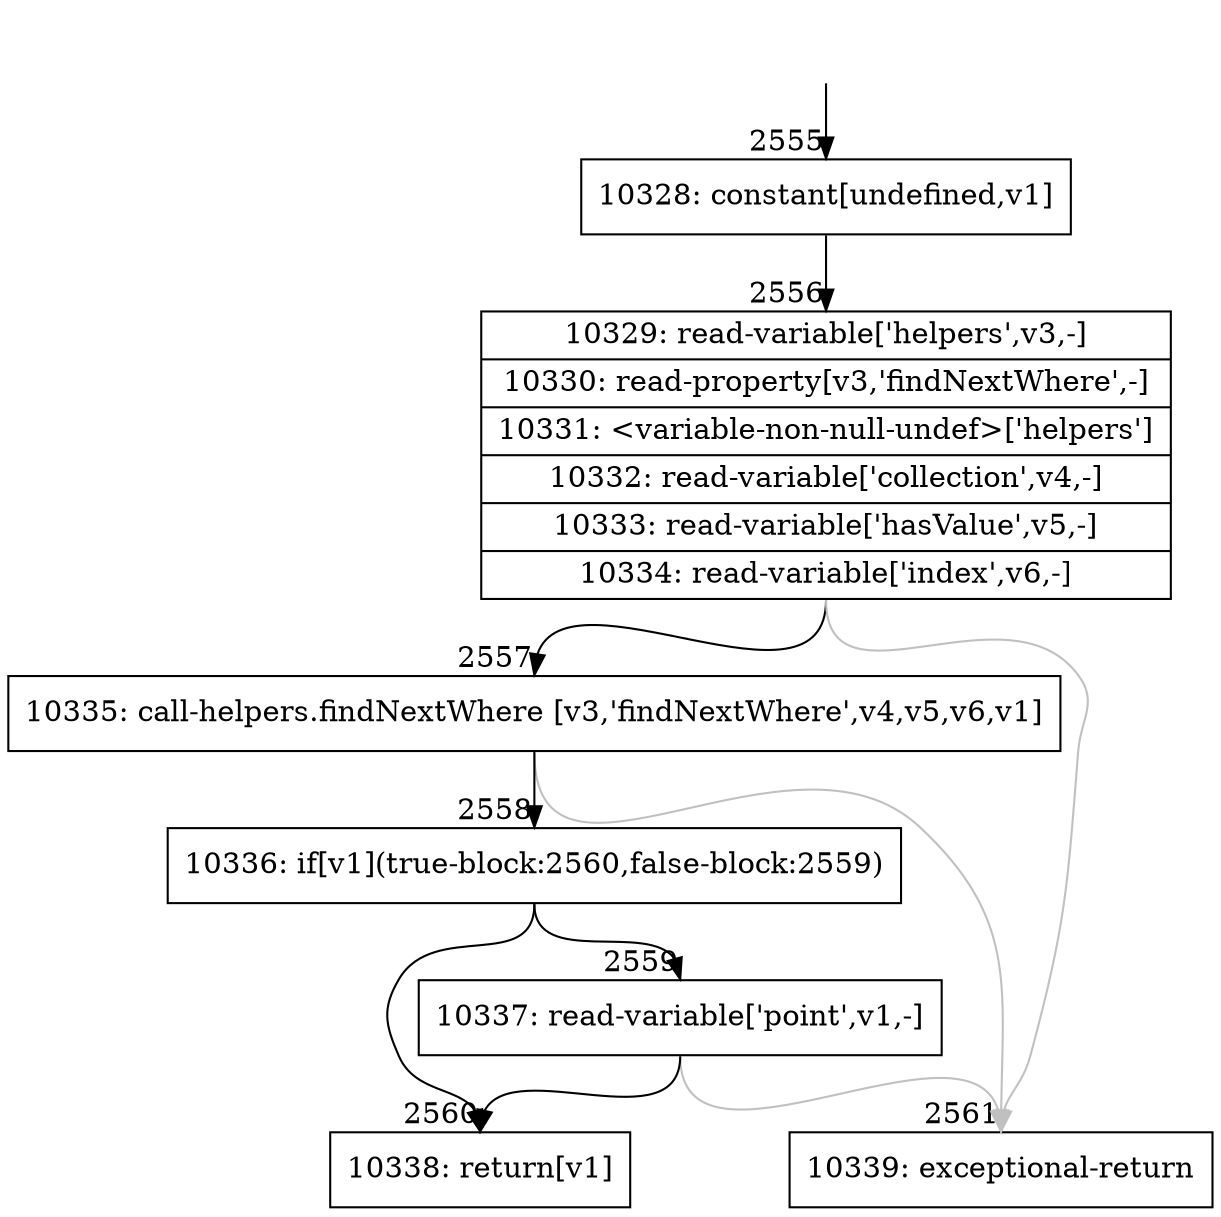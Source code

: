 digraph {
rankdir="TD"
BB_entry244[shape=none,label=""];
BB_entry244 -> BB2555 [tailport=s, headport=n, headlabel="    2555"]
BB2555 [shape=record label="{10328: constant[undefined,v1]}" ] 
BB2555 -> BB2556 [tailport=s, headport=n, headlabel="      2556"]
BB2556 [shape=record label="{10329: read-variable['helpers',v3,-]|10330: read-property[v3,'findNextWhere',-]|10331: \<variable-non-null-undef\>['helpers']|10332: read-variable['collection',v4,-]|10333: read-variable['hasValue',v5,-]|10334: read-variable['index',v6,-]}" ] 
BB2556 -> BB2557 [tailport=s, headport=n, headlabel="      2557"]
BB2556 -> BB2561 [tailport=s, headport=n, color=gray, headlabel="      2561"]
BB2557 [shape=record label="{10335: call-helpers.findNextWhere [v3,'findNextWhere',v4,v5,v6,v1]}" ] 
BB2557 -> BB2558 [tailport=s, headport=n, headlabel="      2558"]
BB2557 -> BB2561 [tailport=s, headport=n, color=gray]
BB2558 [shape=record label="{10336: if[v1](true-block:2560,false-block:2559)}" ] 
BB2558 -> BB2560 [tailport=s, headport=n, headlabel="      2560"]
BB2558 -> BB2559 [tailport=s, headport=n, headlabel="      2559"]
BB2559 [shape=record label="{10337: read-variable['point',v1,-]}" ] 
BB2559 -> BB2560 [tailport=s, headport=n]
BB2559 -> BB2561 [tailport=s, headport=n, color=gray]
BB2560 [shape=record label="{10338: return[v1]}" ] 
BB2561 [shape=record label="{10339: exceptional-return}" ] 
//#$~ 2775
}
